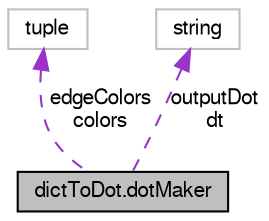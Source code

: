 digraph G
{
  edge [fontname="FreeSans",fontsize="10",labelfontname="FreeSans",labelfontsize="10"];
  node [fontname="FreeSans",fontsize="10",shape=record];
  Node1 [label="dictToDot.dotMaker",height=0.2,width=0.4,color="black", fillcolor="grey75", style="filled" fontcolor="black"];
  Node2 -> Node1 [dir=back,color="darkorchid3",fontsize="10",style="dashed",label="edgeColors\ncolors",fontname="FreeSans"];
  Node2 [label="tuple",height=0.2,width=0.4,color="grey75", fillcolor="white", style="filled"];
  Node3 -> Node1 [dir=back,color="darkorchid3",fontsize="10",style="dashed",label="outputDot\ndt",fontname="FreeSans"];
  Node3 [label="string",height=0.2,width=0.4,color="grey75", fillcolor="white", style="filled"];
}
